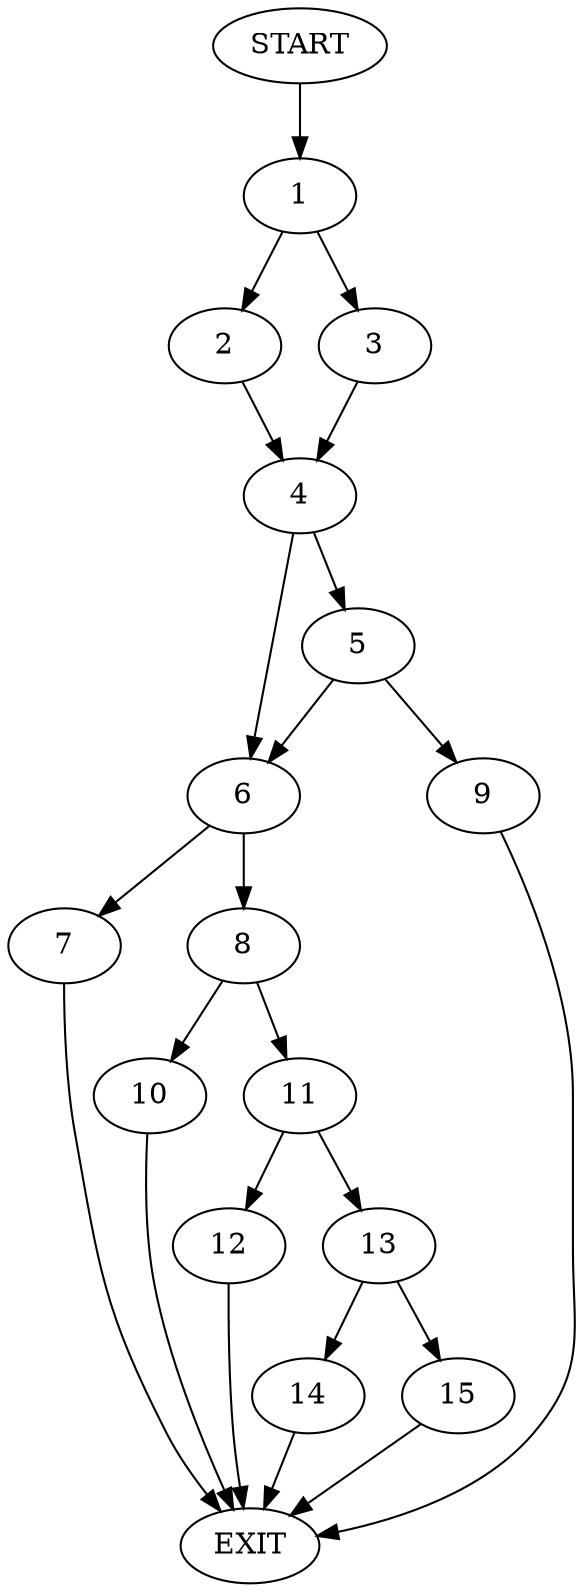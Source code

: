 digraph {
0 [label="START"]
16 [label="EXIT"]
0 -> 1
1 -> 2
1 -> 3
3 -> 4
2 -> 4
4 -> 5
4 -> 6
6 -> 7
6 -> 8
5 -> 9
5 -> 6
9 -> 16
7 -> 16
8 -> 10
8 -> 11
10 -> 16
11 -> 12
11 -> 13
13 -> 14
13 -> 15
12 -> 16
14 -> 16
15 -> 16
}
